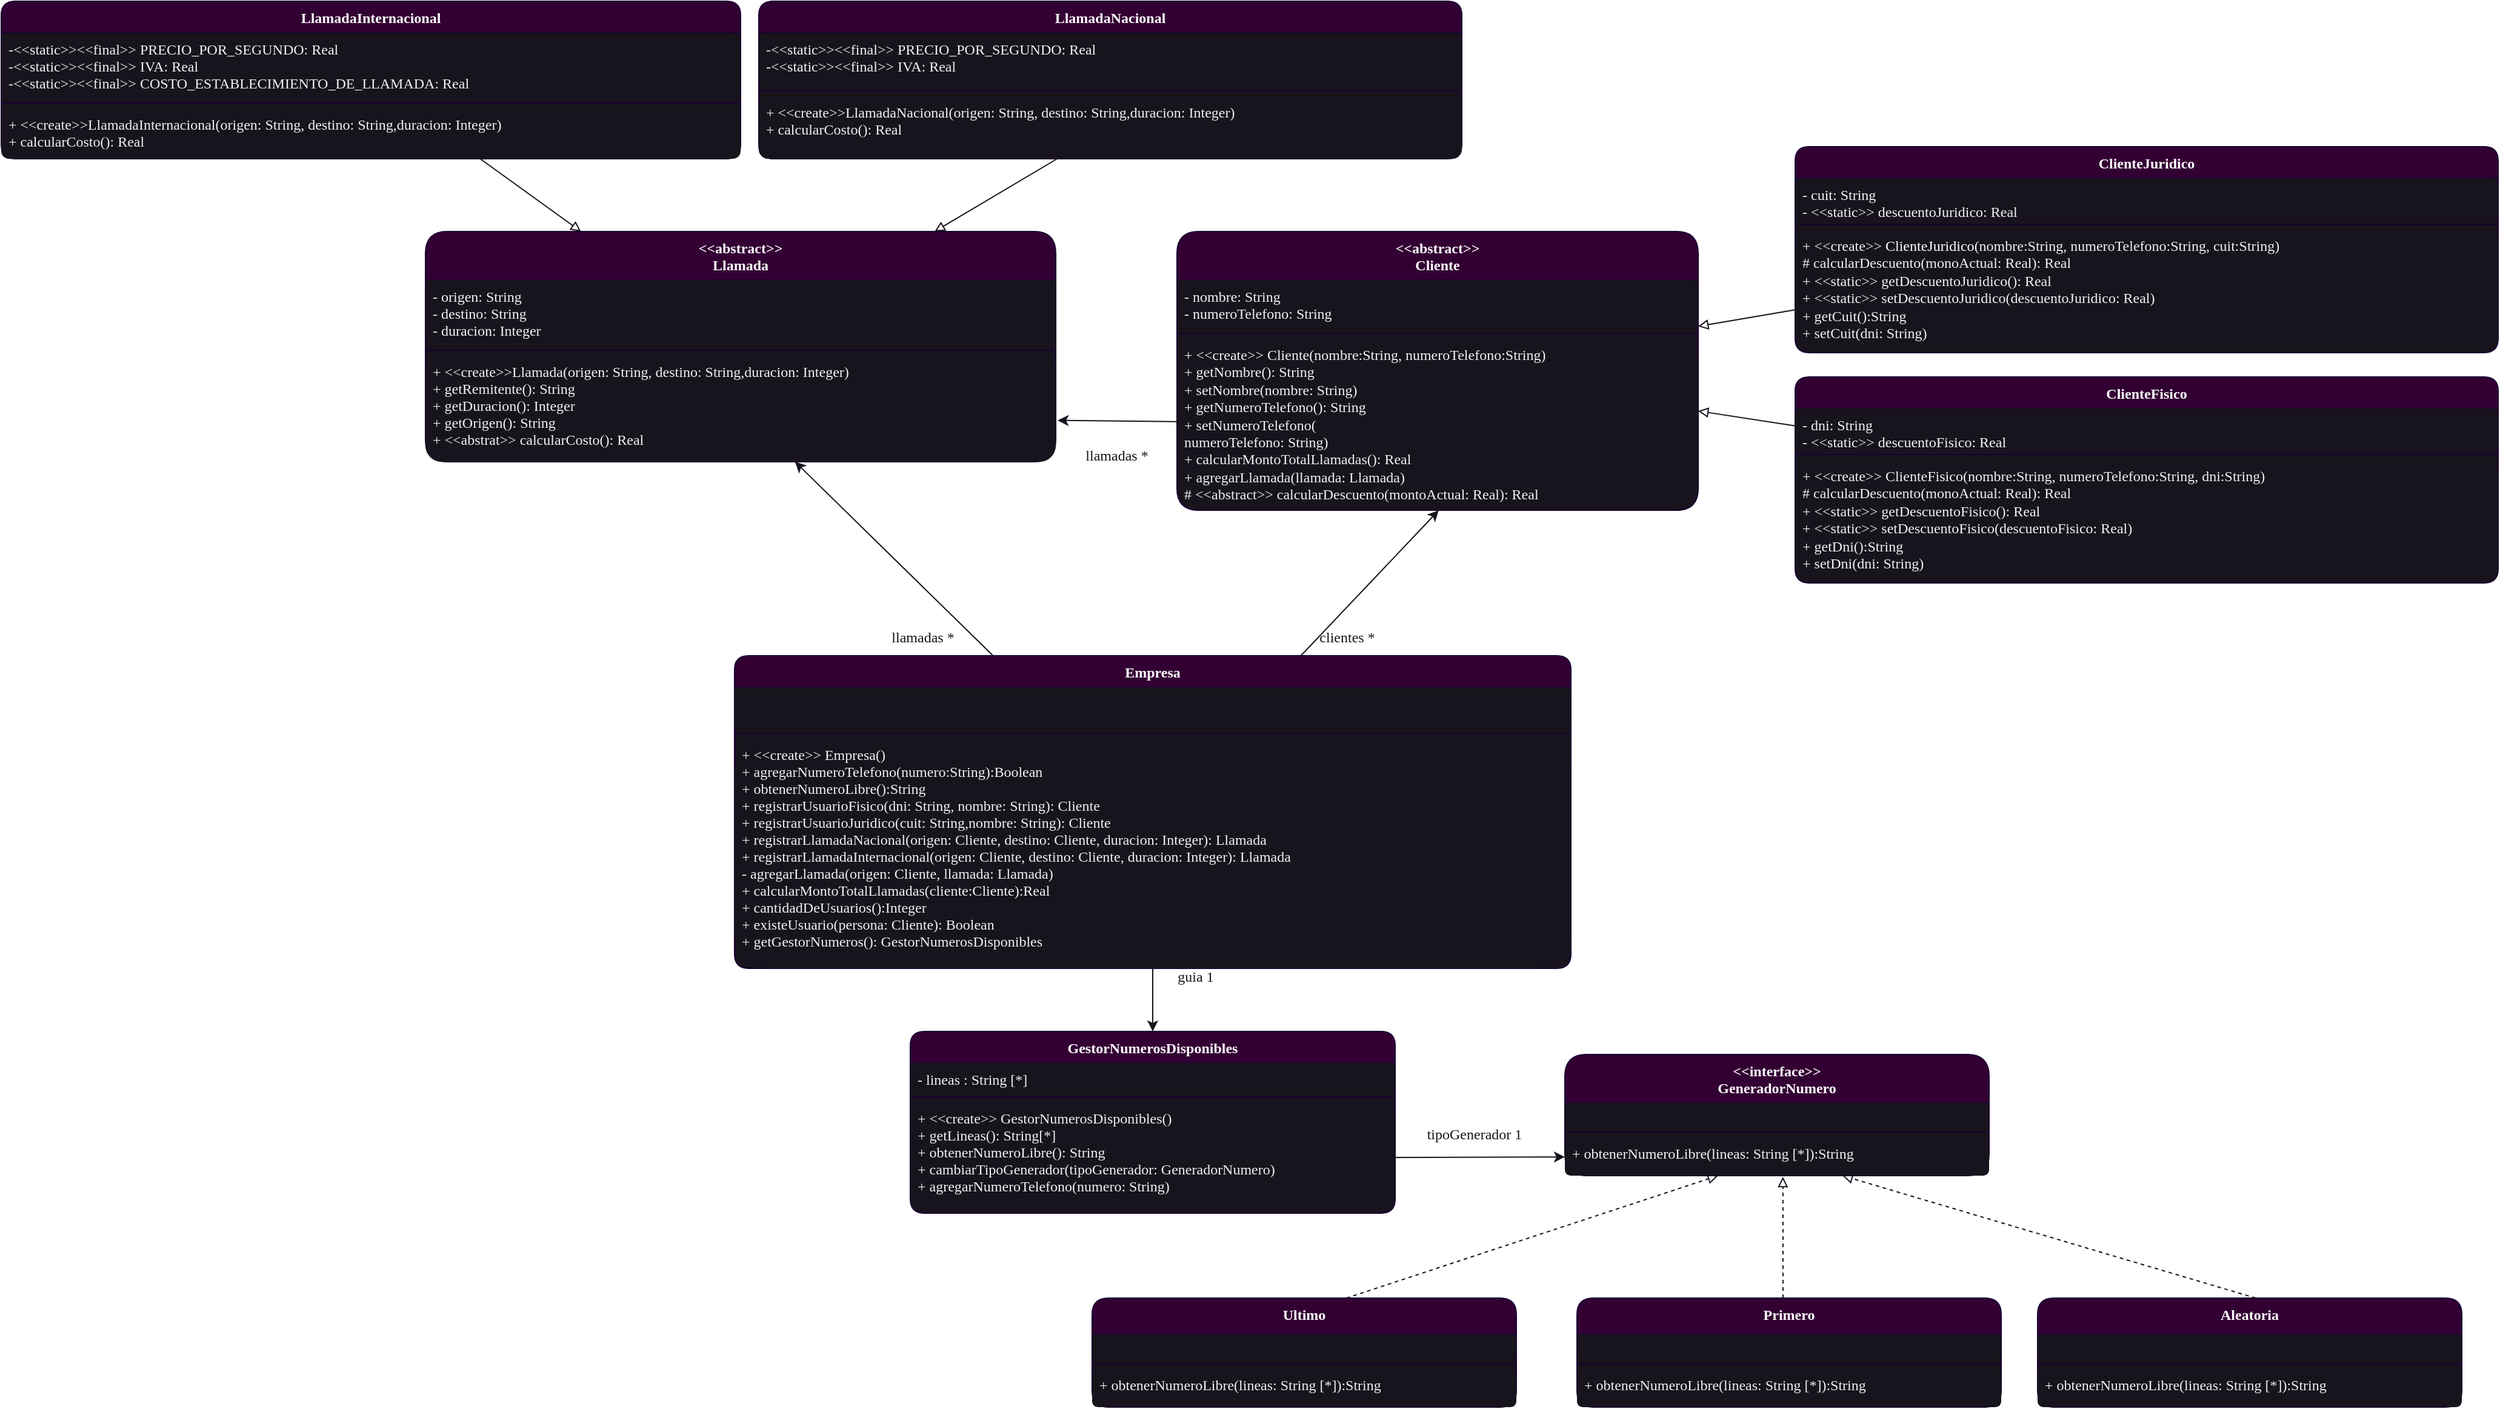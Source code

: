 <mxfile>
    <diagram id="ZDwx_2lt21PSLHX_r7NO" name="Page-1">
        <mxGraphModel dx="1711" dy="1157" grid="1" gridSize="10" guides="1" tooltips="1" connect="1" arrows="1" fold="1" page="1" pageScale="1" pageWidth="1169" pageHeight="827" background="#ffffff" math="0" shadow="0">
            <root>
                <mxCell id="0"/>
                <mxCell id="1" parent="0"/>
                <mxCell id="7" value="GestorNumerosDisponibles" style="swimlane;fontStyle=1;align=center;verticalAlign=top;childLayout=stackLayout;horizontal=1;startSize=26;horizontalStack=0;resizeParent=1;resizeParentMax=0;resizeLast=0;collapsible=1;marginBottom=0;fontFamily=JetBrains Mono;fontSource=https%3A%2F%2Ffonts.googleapis.com%2Fcss%3Ffamily%3DJetBrains%2BMono;swimlaneFillColor=#18141D;fillColor=#330033;fontColor=#ffffff;strokeColor=#190033;rounded=1;" parent="1" vertex="1">
                    <mxGeometry x="120" y="670" width="400" height="150" as="geometry"/>
                </mxCell>
                <mxCell id="8" value="- lineas : String [*]" style="text;strokeColor=none;fillColor=#18141D;align=left;verticalAlign=top;spacingLeft=4;spacingRight=4;overflow=hidden;rotatable=0;points=[[0,0.5],[1,0.5]];portConstraint=eastwest;fontFamily=JetBrains Mono;fontSource=https%3A%2F%2Ffonts.googleapis.com%2Fcss%3Ffamily%3DJetBrains%2BMono;rounded=1;fontColor=#F0F0F0;" parent="7" vertex="1">
                    <mxGeometry y="26" width="400" height="24" as="geometry"/>
                </mxCell>
                <mxCell id="9" value="" style="line;strokeWidth=1;fillColor=none;align=left;verticalAlign=middle;spacingTop=-1;spacingLeft=3;spacingRight=3;rotatable=0;labelPosition=right;points=[];portConstraint=eastwest;strokeColor=inherit;fontFamily=JetBrains Mono;fontSource=https%3A%2F%2Ffonts.googleapis.com%2Fcss%3Ffamily%3DJetBrains%2BMono;rounded=1;" parent="7" vertex="1">
                    <mxGeometry y="50" width="400" height="8" as="geometry"/>
                </mxCell>
                <mxCell id="10" value="+ &lt;&lt;create&gt;&gt; GestorNumerosDisponibles()&#10;+ getLineas(): String[*]&#10;+ obtenerNumeroLibre(): String&#10;+ cambiarTipoGenerador(tipoGenerador: GeneradorNumero)&#10;+ agregarNumeroTelefono(numero: String)" style="text;strokeColor=none;fillColor=#18141D;align=left;verticalAlign=top;spacingLeft=4;spacingRight=4;overflow=hidden;rotatable=0;points=[[0,0.5],[1,0.5]];portConstraint=eastwest;fontFamily=JetBrains Mono;fontSource=https%3A%2F%2Ffonts.googleapis.com%2Fcss%3Ffamily%3DJetBrains%2BMono;rounded=1;fontColor=#F0F0F0;" parent="7" vertex="1">
                    <mxGeometry y="58" width="400" height="92" as="geometry"/>
                </mxCell>
                <mxCell id="12" value="&lt;&lt;abstract&gt;&gt;&#10;Llamada" style="swimlane;fontStyle=1;align=center;verticalAlign=top;childLayout=stackLayout;horizontal=1;startSize=40;horizontalStack=0;resizeParent=1;resizeParentMax=0;resizeLast=0;collapsible=1;marginBottom=0;fontFamily=JetBrains Mono;fontSource=https%3A%2F%2Ffonts.googleapis.com%2Fcss%3Ffamily%3DJetBrains%2BMono;swimlaneFillColor=#18141D;fillColor=#330033;fontColor=#ffffff;strokeColor=#190033;rounded=1;" parent="1" vertex="1">
                    <mxGeometry x="-280" y="10" width="520" height="190" as="geometry"/>
                </mxCell>
                <mxCell id="13" value="- origen: String&#10;- destino: String&#10;- duracion: Integer" style="text;strokeColor=none;fillColor=#18141D;align=left;verticalAlign=top;spacingLeft=4;spacingRight=4;overflow=hidden;rotatable=0;points=[[0,0.5],[1,0.5]];portConstraint=eastwest;fontFamily=JetBrains Mono;fontSource=https%3A%2F%2Ffonts.googleapis.com%2Fcss%3Ffamily%3DJetBrains%2BMono;rounded=1;fontColor=#F0F0F0;" parent="12" vertex="1">
                    <mxGeometry y="40" width="520" height="54" as="geometry"/>
                </mxCell>
                <mxCell id="14" value="" style="line;strokeWidth=1;fillColor=none;align=left;verticalAlign=middle;spacingTop=-1;spacingLeft=3;spacingRight=3;rotatable=0;labelPosition=right;points=[];portConstraint=eastwest;strokeColor=inherit;fontFamily=JetBrains Mono;fontSource=https%3A%2F%2Ffonts.googleapis.com%2Fcss%3Ffamily%3DJetBrains%2BMono;rounded=1;" parent="12" vertex="1">
                    <mxGeometry y="94" width="520" height="8" as="geometry"/>
                </mxCell>
                <mxCell id="15" value="+ &lt;&lt;create&gt;&gt;Llamada(origen: String, destino: String,duracion: Integer)&#10;+ getRemitente(): String&#10;+ getDuracion(): Integer&#10;+ getOrigen(): String&#10;+ &lt;&lt;abstrat&gt;&gt; calcularCosto(): Real" style="text;strokeColor=none;fillColor=#18141D;align=left;verticalAlign=top;spacingLeft=4;spacingRight=4;overflow=hidden;rotatable=0;points=[[0,0.5],[1,0.5]];portConstraint=eastwest;fontFamily=JetBrains Mono;fontSource=https%3A%2F%2Ffonts.googleapis.com%2Fcss%3Ffamily%3DJetBrains%2BMono;rounded=1;fontColor=#F0F0F0;" parent="12" vertex="1">
                    <mxGeometry y="102" width="520" height="88" as="geometry"/>
                </mxCell>
                <mxCell id="16" value="&lt;&lt;abstract&gt;&gt;&#10;Cliente" style="swimlane;fontStyle=1;align=center;verticalAlign=top;childLayout=stackLayout;horizontal=1;startSize=40;horizontalStack=0;resizeParent=1;resizeParentMax=0;resizeLast=0;collapsible=1;marginBottom=0;fontFamily=JetBrains Mono;fontSource=https%3A%2F%2Ffonts.googleapis.com%2Fcss%3Ffamily%3DJetBrains%2BMono;swimlaneFillColor=#18141D;fillColor=#330033;fontColor=#ffffff;strokeColor=#190033;gradientColor=none;rounded=1;labelBackgroundColor=none;labelBorderColor=none;" parent="1" vertex="1">
                    <mxGeometry x="340" y="10" width="430" height="230" as="geometry"/>
                </mxCell>
                <mxCell id="17" value="- nombre: String&#10;- numeroTelefono: String" style="text;strokeColor=none;fillColor=#18141D;align=left;verticalAlign=top;spacingLeft=4;spacingRight=4;overflow=hidden;rotatable=0;points=[[0,0.5],[1,0.5]];portConstraint=eastwest;fontFamily=JetBrains Mono;fontSource=https%3A%2F%2Ffonts.googleapis.com%2Fcss%3Ffamily%3DJetBrains%2BMono;rounded=1;fontColor=#F0F0F0;" parent="16" vertex="1">
                    <mxGeometry y="40" width="430" height="40" as="geometry"/>
                </mxCell>
                <mxCell id="18" value="" style="line;strokeWidth=1;fillColor=none;align=left;verticalAlign=middle;spacingTop=-1;spacingLeft=3;spacingRight=3;rotatable=0;labelPosition=right;points=[];portConstraint=eastwest;strokeColor=inherit;fontFamily=JetBrains Mono;fontSource=https%3A%2F%2Ffonts.googleapis.com%2Fcss%3Ffamily%3DJetBrains%2BMono;rounded=1;" parent="16" vertex="1">
                    <mxGeometry y="80" width="430" height="8" as="geometry"/>
                </mxCell>
                <mxCell id="19" value="+ &amp;lt;&amp;lt;create&amp;gt;&amp;gt; Cliente(nombre:String, numeroTelefono:String)&lt;br&gt;+ getNombre(): String&lt;br&gt;+ setNombre(nombre: String)&lt;br&gt;+ getNumeroTelefono(): String&lt;br&gt;+ setNumeroTelefono(&lt;br&gt;numeroTelefono: String)&lt;br&gt;+ calcularMontoTotalLlamadas(): Real&lt;br&gt;+ agregarLlamada(llamada: Llamada)&lt;br&gt;# &amp;lt;&amp;lt;abstract&amp;gt;&amp;gt; calcularDescuento(montoActual: Real): Real" style="text;strokeColor=none;fillColor=#18141D;align=left;verticalAlign=top;spacingLeft=4;spacingRight=4;overflow=hidden;rotatable=0;points=[[0,0.5],[1,0.5]];portConstraint=eastwest;fontFamily=JetBrains Mono;fontSource=https%3A%2F%2Ffonts.googleapis.com%2Fcss%3Ffamily%3DJetBrains%2BMono;rounded=1;labelBackgroundColor=none;labelBorderColor=none;html=1;fontColor=#F0F0F0;" parent="16" vertex="1">
                    <mxGeometry y="88" width="430" height="142" as="geometry"/>
                </mxCell>
                <mxCell id="40" style="edgeStyle=none;html=1;labelBackgroundColor=#FFFFFF;strokeColor=#18141D;fontColor=#F0F0F0;" parent="1" source="20" target="15" edge="1">
                    <mxGeometry relative="1" as="geometry"/>
                </mxCell>
                <mxCell id="41" style="edgeStyle=none;html=1;entryX=0.502;entryY=1.001;entryDx=0;entryDy=0;entryPerimeter=0;labelBackgroundColor=#FFFFFF;strokeColor=#18141D;fontColor=#F0F0F0;" parent="1" source="20" target="19" edge="1">
                    <mxGeometry relative="1" as="geometry"/>
                </mxCell>
                <mxCell id="20" value="Empresa" style="swimlane;fontStyle=1;align=center;verticalAlign=top;childLayout=stackLayout;horizontal=1;startSize=26;horizontalStack=0;resizeParent=1;resizeParentMax=0;resizeLast=0;collapsible=1;marginBottom=0;fontFamily=JetBrains Mono;fontSource=https%3A%2F%2Ffonts.googleapis.com%2Fcss%3Ffamily%3DJetBrains%2BMono;swimlaneFillColor=#18141D;fillColor=#330033;fontColor=#FFFFFF;strokeColor=#190033;rounded=1;" parent="1" vertex="1">
                    <mxGeometry x="-25" y="360" width="690" height="258" as="geometry"/>
                </mxCell>
                <mxCell id="21" value="" style="text;strokeColor=none;fillColor=#18141D;align=left;verticalAlign=top;spacingLeft=4;spacingRight=4;overflow=hidden;rotatable=0;points=[[0,0.5],[1,0.5]];portConstraint=eastwest;fontFamily=JetBrains Mono;fontSource=https%3A%2F%2Ffonts.googleapis.com%2Fcss%3Ffamily%3DJetBrains%2BMono;rounded=1;fontColor=#F0F0F0;" parent="20" vertex="1">
                    <mxGeometry y="26" width="690" height="34" as="geometry"/>
                </mxCell>
                <mxCell id="22" value="" style="line;strokeWidth=1;fillColor=none;align=left;verticalAlign=middle;spacingTop=-1;spacingLeft=3;spacingRight=3;rotatable=0;labelPosition=right;points=[];portConstraint=eastwest;strokeColor=inherit;fontFamily=JetBrains Mono;fontSource=https%3A%2F%2Ffonts.googleapis.com%2Fcss%3Ffamily%3DJetBrains%2BMono;rounded=1;" parent="20" vertex="1">
                    <mxGeometry y="60" width="690" height="8" as="geometry"/>
                </mxCell>
                <mxCell id="23" value="+ &lt;&lt;create&gt;&gt; Empresa()&#10;+ agregarNumeroTelefono(numero:String):Boolean&#10;+ obtenerNumeroLibre():String&#10;+ registrarUsuarioFisico(dni: String, nombre: String): Cliente&#10;+ registrarUsuarioJuridico(cuit: String,nombre: String): Cliente&#10;+ registrarLlamadaNacional(origen: Cliente, destino: Cliente, duracion: Integer): Llamada&#10;+ registrarLlamadaInternacional(origen: Cliente, destino: Cliente, duracion: Integer): Llamada&#10;- agregarLlamada(origen: Cliente, llamada: Llamada)&#10;+ calcularMontoTotalLlamadas(cliente:Cliente):Real&#10;+ cantidadDeUsuarios():Integer&#10;+ existeUsuario(persona: Cliente): Boolean&#10;+ getGestorNumeros(): GestorNumerosDisponibles" style="text;strokeColor=none;fillColor=#18141D;align=left;verticalAlign=top;spacingLeft=4;spacingRight=4;overflow=hidden;rotatable=0;points=[[0,0.5],[1,0.5]];portConstraint=eastwest;fontFamily=JetBrains Mono;fontSource=https%3A%2F%2Ffonts.googleapis.com%2Fcss%3Ffamily%3DJetBrains%2BMono;rounded=1;shadow=0;glass=0;fontColor=#F0F0F0;" parent="20" vertex="1">
                    <mxGeometry y="68" width="690" height="190" as="geometry"/>
                </mxCell>
                <mxCell id="25" value="llamadas *" style="text;html=1;align=center;verticalAlign=middle;resizable=0;points=[];autosize=1;strokeColor=none;fillColor=none;fontFamily=JetBrains Mono;fontColor=#18141D;fontSource=https%3A%2F%2Ffonts.googleapis.com%2Fcss%3Ffamily%3DJetBrains%2BMono;rounded=1;" parent="1" vertex="1">
                    <mxGeometry x="240" y="180" width="100" height="30" as="geometry"/>
                </mxCell>
                <mxCell id="30" style="edgeStyle=none;html=1;entryX=1.003;entryY=0.612;entryDx=0;entryDy=0;entryPerimeter=0;fontFamily=JetBrains Mono;fontSource=https%3A%2F%2Ffonts.googleapis.com%2Fcss%3Ffamily%3DJetBrains%2BMono;fontColor=#FFFFFF;labelBackgroundColor=#FFFFFF;rounded=1;strokeColor=#18141D;" parent="1" source="19" target="15" edge="1">
                    <mxGeometry relative="1" as="geometry"/>
                </mxCell>
                <mxCell id="33" value="clientes *" style="text;html=1;align=center;verticalAlign=middle;resizable=0;points=[];autosize=1;strokeColor=none;fillColor=none;fontFamily=JetBrains Mono;fontColor=#18141D;fontSource=https%3A%2F%2Ffonts.googleapis.com%2Fcss%3Ffamily%3DJetBrains%2BMono;rounded=1;" parent="1" vertex="1">
                    <mxGeometry x="430" y="330" width="100" height="30" as="geometry"/>
                </mxCell>
                <mxCell id="37" value="guia 1" style="text;html=1;align=center;verticalAlign=middle;resizable=0;points=[];autosize=1;strokeColor=none;fillColor=none;fontFamily=JetBrains Mono;fontColor=#18141D;fontSource=https%3A%2F%2Ffonts.googleapis.com%2Fcss%3Ffamily%3DJetBrains%2BMono;rounded=1;" parent="1" vertex="1">
                    <mxGeometry x="320" y="610" width="70" height="30" as="geometry"/>
                </mxCell>
                <mxCell id="38" value="llamadas *" style="text;html=1;align=center;verticalAlign=middle;resizable=0;points=[];autosize=1;strokeColor=none;fillColor=none;fontFamily=JetBrains Mono;fontColor=#18141D;fontSource=https%3A%2F%2Ffonts.googleapis.com%2Fcss%3Ffamily%3DJetBrains%2BMono;rounded=1;labelBackgroundColor=none;" parent="1" vertex="1">
                    <mxGeometry x="80" y="330" width="100" height="30" as="geometry"/>
                </mxCell>
                <mxCell id="42" style="edgeStyle=none;html=1;labelBackgroundColor=#FFFFFF;strokeColor=#18141D;fontColor=#18141D;" parent="1" source="23" target="7" edge="1">
                    <mxGeometry relative="1" as="geometry"/>
                </mxCell>
                <mxCell id="43" value="&lt;&lt;interface&gt;&gt;&#10;GeneradorNumero" style="swimlane;fontStyle=1;align=center;verticalAlign=top;childLayout=stackLayout;horizontal=1;startSize=40;horizontalStack=0;resizeParent=1;resizeParentMax=0;resizeLast=0;collapsible=1;marginBottom=0;fontFamily=JetBrains Mono;fontSource=https%3A%2F%2Ffonts.googleapis.com%2Fcss%3Ffamily%3DJetBrains%2BMono;swimlaneFillColor=#18141D;fillColor=#330033;fontColor=#ffffff;strokeColor=#190033;rounded=1;" vertex="1" parent="1">
                    <mxGeometry x="660" y="689" width="350" height="100" as="geometry"/>
                </mxCell>
                <mxCell id="44" value="" style="text;strokeColor=none;fillColor=#18141D;align=left;verticalAlign=top;spacingLeft=4;spacingRight=4;overflow=hidden;rotatable=0;points=[[0,0.5],[1,0.5]];portConstraint=eastwest;fontFamily=JetBrains Mono;fontSource=https%3A%2F%2Ffonts.googleapis.com%2Fcss%3Ffamily%3DJetBrains%2BMono;rounded=1;fontColor=#F0F0F0;" vertex="1" parent="43">
                    <mxGeometry y="40" width="350" height="20" as="geometry"/>
                </mxCell>
                <mxCell id="45" value="" style="line;strokeWidth=1;fillColor=none;align=left;verticalAlign=middle;spacingTop=-1;spacingLeft=3;spacingRight=3;rotatable=0;labelPosition=right;points=[];portConstraint=eastwest;strokeColor=inherit;fontFamily=JetBrains Mono;fontSource=https%3A%2F%2Ffonts.googleapis.com%2Fcss%3Ffamily%3DJetBrains%2BMono;rounded=1;" vertex="1" parent="43">
                    <mxGeometry y="60" width="350" height="8" as="geometry"/>
                </mxCell>
                <mxCell id="46" value="+ obtenerNumeroLibre(lineas: String [*]):String" style="text;strokeColor=none;fillColor=#18141D;align=left;verticalAlign=top;spacingLeft=4;spacingRight=4;overflow=hidden;rotatable=0;points=[[0,0.5],[1,0.5]];portConstraint=eastwest;fontFamily=JetBrains Mono;fontSource=https%3A%2F%2Ffonts.googleapis.com%2Fcss%3Ffamily%3DJetBrains%2BMono;rounded=1;fontColor=#F0F0F0;" vertex="1" parent="43">
                    <mxGeometry y="68" width="350" height="32" as="geometry"/>
                </mxCell>
                <mxCell id="47" style="edgeStyle=none;html=1;labelBackgroundColor=#FFFFFF;strokeColor=#18141D;fontColor=#18141D;exitX=1;exitY=0.5;exitDx=0;exitDy=0;" edge="1" parent="1" source="10" target="46">
                    <mxGeometry relative="1" as="geometry">
                        <mxPoint x="470" y="730" as="sourcePoint"/>
                        <mxPoint x="470" y="800" as="targetPoint"/>
                    </mxGeometry>
                </mxCell>
                <mxCell id="48" value="tipoGenerador 1" style="text;html=1;align=center;verticalAlign=middle;resizable=0;points=[];autosize=1;strokeColor=none;fillColor=none;fontFamily=JetBrains Mono;fontColor=#18141D;fontSource=https%3A%2F%2Ffonts.googleapis.com%2Fcss%3Ffamily%3DJetBrains%2BMono;rounded=1;" vertex="1" parent="1">
                    <mxGeometry x="520" y="740" width="130" height="30" as="geometry"/>
                </mxCell>
                <mxCell id="49" value="Primero" style="swimlane;fontStyle=1;align=center;verticalAlign=top;childLayout=stackLayout;horizontal=1;startSize=30;horizontalStack=0;resizeParent=1;resizeParentMax=0;resizeLast=0;collapsible=1;marginBottom=0;fontFamily=JetBrains Mono;fontSource=https%3A%2F%2Ffonts.googleapis.com%2Fcss%3Ffamily%3DJetBrains%2BMono;swimlaneFillColor=#18141D;fillColor=#330033;fontColor=#ffffff;strokeColor=#190033;rounded=1;" vertex="1" parent="1">
                    <mxGeometry x="670" y="890" width="350" height="90" as="geometry"/>
                </mxCell>
                <mxCell id="61" style="edgeStyle=none;html=1;labelBackgroundColor=#FFFFFF;strokeColor=#18141D;fontColor=#18141D;exitX=1;exitY=0.5;exitDx=0;exitDy=0;entryX=0.514;entryY=1.031;entryDx=0;entryDy=0;entryPerimeter=0;endArrow=block;endFill=0;dashed=1;" edge="1" parent="49" target="46">
                    <mxGeometry relative="1" as="geometry">
                        <mxPoint x="170" as="sourcePoint"/>
                        <mxPoint x="360" as="targetPoint"/>
                    </mxGeometry>
                </mxCell>
                <mxCell id="50" value="" style="text;strokeColor=none;fillColor=#18141D;align=left;verticalAlign=top;spacingLeft=4;spacingRight=4;overflow=hidden;rotatable=0;points=[[0,0.5],[1,0.5]];portConstraint=eastwest;fontFamily=JetBrains Mono;fontSource=https%3A%2F%2Ffonts.googleapis.com%2Fcss%3Ffamily%3DJetBrains%2BMono;rounded=1;fontColor=#F0F0F0;" vertex="1" parent="49">
                    <mxGeometry y="30" width="350" height="20" as="geometry"/>
                </mxCell>
                <mxCell id="51" value="" style="line;strokeWidth=1;fillColor=none;align=left;verticalAlign=middle;spacingTop=-1;spacingLeft=3;spacingRight=3;rotatable=0;labelPosition=right;points=[];portConstraint=eastwest;strokeColor=inherit;fontFamily=JetBrains Mono;fontSource=https%3A%2F%2Ffonts.googleapis.com%2Fcss%3Ffamily%3DJetBrains%2BMono;rounded=1;" vertex="1" parent="49">
                    <mxGeometry y="50" width="350" height="8" as="geometry"/>
                </mxCell>
                <mxCell id="52" value="+ obtenerNumeroLibre(lineas: String [*]):String" style="text;strokeColor=none;fillColor=#18141D;align=left;verticalAlign=top;spacingLeft=4;spacingRight=4;overflow=hidden;rotatable=0;points=[[0,0.5],[1,0.5]];portConstraint=eastwest;fontFamily=JetBrains Mono;fontSource=https%3A%2F%2Ffonts.googleapis.com%2Fcss%3Ffamily%3DJetBrains%2BMono;rounded=1;fontColor=#F0F0F0;" vertex="1" parent="49">
                    <mxGeometry y="58" width="350" height="32" as="geometry"/>
                </mxCell>
                <mxCell id="53" value="Ultimo" style="swimlane;fontStyle=1;align=center;verticalAlign=top;childLayout=stackLayout;horizontal=1;startSize=30;horizontalStack=0;resizeParent=1;resizeParentMax=0;resizeLast=0;collapsible=1;marginBottom=0;fontFamily=JetBrains Mono;fontSource=https%3A%2F%2Ffonts.googleapis.com%2Fcss%3Ffamily%3DJetBrains%2BMono;swimlaneFillColor=#18141D;fillColor=#330033;fontColor=#ffffff;strokeColor=#190033;rounded=1;" vertex="1" parent="1">
                    <mxGeometry x="270" y="890" width="350" height="90" as="geometry"/>
                </mxCell>
                <mxCell id="54" value="" style="text;strokeColor=none;fillColor=#18141D;align=left;verticalAlign=top;spacingLeft=4;spacingRight=4;overflow=hidden;rotatable=0;points=[[0,0.5],[1,0.5]];portConstraint=eastwest;fontFamily=JetBrains Mono;fontSource=https%3A%2F%2Ffonts.googleapis.com%2Fcss%3Ffamily%3DJetBrains%2BMono;rounded=1;fontColor=#F0F0F0;" vertex="1" parent="53">
                    <mxGeometry y="30" width="350" height="20" as="geometry"/>
                </mxCell>
                <mxCell id="55" value="" style="line;strokeWidth=1;fillColor=none;align=left;verticalAlign=middle;spacingTop=-1;spacingLeft=3;spacingRight=3;rotatable=0;labelPosition=right;points=[];portConstraint=eastwest;strokeColor=inherit;fontFamily=JetBrains Mono;fontSource=https%3A%2F%2Ffonts.googleapis.com%2Fcss%3Ffamily%3DJetBrains%2BMono;rounded=1;" vertex="1" parent="53">
                    <mxGeometry y="50" width="350" height="8" as="geometry"/>
                </mxCell>
                <mxCell id="56" value="+ obtenerNumeroLibre(lineas: String [*]):String" style="text;strokeColor=none;fillColor=#18141D;align=left;verticalAlign=top;spacingLeft=4;spacingRight=4;overflow=hidden;rotatable=0;points=[[0,0.5],[1,0.5]];portConstraint=eastwest;fontFamily=JetBrains Mono;fontSource=https%3A%2F%2Ffonts.googleapis.com%2Fcss%3Ffamily%3DJetBrains%2BMono;rounded=1;fontColor=#F0F0F0;" vertex="1" parent="53">
                    <mxGeometry y="58" width="350" height="32" as="geometry"/>
                </mxCell>
                <mxCell id="57" value="Aleatoria" style="swimlane;fontStyle=1;align=center;verticalAlign=top;childLayout=stackLayout;horizontal=1;startSize=30;horizontalStack=0;resizeParent=1;resizeParentMax=0;resizeLast=0;collapsible=1;marginBottom=0;fontFamily=JetBrains Mono;fontSource=https%3A%2F%2Ffonts.googleapis.com%2Fcss%3Ffamily%3DJetBrains%2BMono;swimlaneFillColor=#18141D;fillColor=#330033;fontColor=#ffffff;strokeColor=#190033;rounded=1;" vertex="1" parent="1">
                    <mxGeometry x="1050" y="890" width="350" height="90" as="geometry"/>
                </mxCell>
                <mxCell id="58" value="" style="text;strokeColor=none;fillColor=#18141D;align=left;verticalAlign=top;spacingLeft=4;spacingRight=4;overflow=hidden;rotatable=0;points=[[0,0.5],[1,0.5]];portConstraint=eastwest;fontFamily=JetBrains Mono;fontSource=https%3A%2F%2Ffonts.googleapis.com%2Fcss%3Ffamily%3DJetBrains%2BMono;rounded=1;fontColor=#F0F0F0;" vertex="1" parent="57">
                    <mxGeometry y="30" width="350" height="20" as="geometry"/>
                </mxCell>
                <mxCell id="59" value="" style="line;strokeWidth=1;fillColor=none;align=left;verticalAlign=middle;spacingTop=-1;spacingLeft=3;spacingRight=3;rotatable=0;labelPosition=right;points=[];portConstraint=eastwest;strokeColor=inherit;fontFamily=JetBrains Mono;fontSource=https%3A%2F%2Ffonts.googleapis.com%2Fcss%3Ffamily%3DJetBrains%2BMono;rounded=1;" vertex="1" parent="57">
                    <mxGeometry y="50" width="350" height="8" as="geometry"/>
                </mxCell>
                <mxCell id="60" value="+ obtenerNumeroLibre(lineas: String [*]):String" style="text;strokeColor=none;fillColor=#18141D;align=left;verticalAlign=top;spacingLeft=4;spacingRight=4;overflow=hidden;rotatable=0;points=[[0,0.5],[1,0.5]];portConstraint=eastwest;fontFamily=JetBrains Mono;fontSource=https%3A%2F%2Ffonts.googleapis.com%2Fcss%3Ffamily%3DJetBrains%2BMono;rounded=1;fontColor=#F0F0F0;" vertex="1" parent="57">
                    <mxGeometry y="58" width="350" height="32" as="geometry"/>
                </mxCell>
                <mxCell id="62" style="edgeStyle=none;html=1;labelBackgroundColor=#FFFFFF;strokeColor=#18141D;fontColor=#18141D;exitX=1;exitY=0.5;exitDx=0;exitDy=0;endArrow=block;endFill=0;dashed=1;" edge="1" parent="1" target="46">
                    <mxGeometry relative="1" as="geometry">
                        <mxPoint x="479.76" y="890" as="sourcePoint"/>
                        <mxPoint x="479.66" y="789.992" as="targetPoint"/>
                    </mxGeometry>
                </mxCell>
                <mxCell id="63" style="edgeStyle=none;html=1;labelBackgroundColor=#FFFFFF;strokeColor=#18141D;fontColor=#18141D;exitX=1;exitY=0.5;exitDx=0;exitDy=0;endArrow=block;endFill=0;dashed=1;" edge="1" parent="1" target="46">
                    <mxGeometry relative="1" as="geometry">
                        <mxPoint x="1230.0" y="890" as="sourcePoint"/>
                        <mxPoint x="990" y="820" as="targetPoint"/>
                    </mxGeometry>
                </mxCell>
                <mxCell id="65" value="LlamadaNacional" style="swimlane;fontStyle=1;align=center;verticalAlign=top;childLayout=stackLayout;horizontal=1;startSize=26;horizontalStack=0;resizeParent=1;resizeParentMax=0;resizeLast=0;collapsible=1;marginBottom=0;fontFamily=JetBrains Mono;fontSource=https%3A%2F%2Ffonts.googleapis.com%2Fcss%3Ffamily%3DJetBrains%2BMono;swimlaneFillColor=#18141D;fillColor=#330033;fontColor=#ffffff;strokeColor=#190033;rounded=1;" vertex="1" parent="1">
                    <mxGeometry x="-5" y="-180" width="580" height="130" as="geometry"/>
                </mxCell>
                <mxCell id="66" value="-&lt;&lt;static&gt;&gt;&lt;&lt;final&gt;&gt; PRECIO_POR_SEGUNDO: Real&#10;-&lt;&lt;static&gt;&gt;&lt;&lt;final&gt;&gt; IVA: Real" style="text;strokeColor=none;fillColor=#18141D;align=left;verticalAlign=top;spacingLeft=4;spacingRight=4;overflow=hidden;rotatable=0;points=[[0,0.5],[1,0.5]];portConstraint=eastwest;fontFamily=JetBrains Mono;fontSource=https%3A%2F%2Ffonts.googleapis.com%2Fcss%3Ffamily%3DJetBrains%2BMono;rounded=1;fontColor=#F0F0F0;" vertex="1" parent="65">
                    <mxGeometry y="26" width="580" height="44" as="geometry"/>
                </mxCell>
                <mxCell id="67" value="" style="line;strokeWidth=1;fillColor=none;align=left;verticalAlign=middle;spacingTop=-1;spacingLeft=3;spacingRight=3;rotatable=0;labelPosition=right;points=[];portConstraint=eastwest;strokeColor=inherit;fontFamily=JetBrains Mono;fontSource=https%3A%2F%2Ffonts.googleapis.com%2Fcss%3Ffamily%3DJetBrains%2BMono;rounded=1;" vertex="1" parent="65">
                    <mxGeometry y="70" width="580" height="8" as="geometry"/>
                </mxCell>
                <mxCell id="68" value="+ &lt;&lt;create&gt;&gt;LlamadaNacional(origen: String, destino: String,duracion: Integer)&#10;+ calcularCosto(): Real" style="text;strokeColor=none;fillColor=#18141D;align=left;verticalAlign=top;spacingLeft=4;spacingRight=4;overflow=hidden;rotatable=0;points=[[0,0.5],[1,0.5]];portConstraint=eastwest;fontFamily=JetBrains Mono;fontSource=https%3A%2F%2Ffonts.googleapis.com%2Fcss%3Ffamily%3DJetBrains%2BMono;rounded=1;fontColor=#F0F0F0;" vertex="1" parent="65">
                    <mxGeometry y="78" width="580" height="52" as="geometry"/>
                </mxCell>
                <mxCell id="69" value="LlamadaInternacional" style="swimlane;fontStyle=1;align=center;verticalAlign=top;childLayout=stackLayout;horizontal=1;startSize=26;horizontalStack=0;resizeParent=1;resizeParentMax=0;resizeLast=0;collapsible=1;marginBottom=0;fontFamily=JetBrains Mono;fontSource=https%3A%2F%2Ffonts.googleapis.com%2Fcss%3Ffamily%3DJetBrains%2BMono;swimlaneFillColor=#18141D;fillColor=#330033;fontColor=#ffffff;strokeColor=#190033;rounded=1;" vertex="1" parent="1">
                    <mxGeometry x="-630" y="-180" width="610" height="130" as="geometry"/>
                </mxCell>
                <mxCell id="70" value="-&lt;&lt;static&gt;&gt;&lt;&lt;final&gt;&gt; PRECIO_POR_SEGUNDO: Real&#10;-&lt;&lt;static&gt;&gt;&lt;&lt;final&gt;&gt; IVA: Real&#10;-&lt;&lt;static&gt;&gt;&lt;&lt;final&gt;&gt; COSTO_ESTABLECIMIENTO_DE_LLAMADA: Real" style="text;strokeColor=none;fillColor=#18141D;align=left;verticalAlign=top;spacingLeft=4;spacingRight=4;overflow=hidden;rotatable=0;points=[[0,0.5],[1,0.5]];portConstraint=eastwest;fontFamily=JetBrains Mono;fontSource=https%3A%2F%2Ffonts.googleapis.com%2Fcss%3Ffamily%3DJetBrains%2BMono;rounded=1;fontColor=#F0F0F0;" vertex="1" parent="69">
                    <mxGeometry y="26" width="610" height="54" as="geometry"/>
                </mxCell>
                <mxCell id="71" value="" style="line;strokeWidth=1;fillColor=none;align=left;verticalAlign=middle;spacingTop=-1;spacingLeft=3;spacingRight=3;rotatable=0;labelPosition=right;points=[];portConstraint=eastwest;strokeColor=inherit;fontFamily=JetBrains Mono;fontSource=https%3A%2F%2Ffonts.googleapis.com%2Fcss%3Ffamily%3DJetBrains%2BMono;rounded=1;" vertex="1" parent="69">
                    <mxGeometry y="80" width="610" height="8" as="geometry"/>
                </mxCell>
                <mxCell id="72" value="+ &lt;&lt;create&gt;&gt;LlamadaInternacional(origen: String, destino: String,duracion: Integer)&#10;+ calcularCosto(): Real" style="text;strokeColor=none;fillColor=#18141D;align=left;verticalAlign=top;spacingLeft=4;spacingRight=4;overflow=hidden;rotatable=0;points=[[0,0.5],[1,0.5]];portConstraint=eastwest;fontFamily=JetBrains Mono;fontSource=https%3A%2F%2Ffonts.googleapis.com%2Fcss%3Ffamily%3DJetBrains%2BMono;rounded=1;fontColor=#F0F0F0;" vertex="1" parent="69">
                    <mxGeometry y="88" width="610" height="42" as="geometry"/>
                </mxCell>
                <mxCell id="73" style="edgeStyle=none;html=1;labelBackgroundColor=#FFFFFF;strokeColor=#18141D;fontColor=#F0F0F0;endArrow=block;endFill=0;" edge="1" parent="1" source="69" target="12">
                    <mxGeometry relative="1" as="geometry">
                        <mxPoint x="-14.7" y="36.66" as="sourcePoint"/>
                        <mxPoint x="-70" y="-50" as="targetPoint"/>
                    </mxGeometry>
                </mxCell>
                <mxCell id="74" style="edgeStyle=none;html=1;labelBackgroundColor=#FFFFFF;strokeColor=#18141D;fontColor=#F0F0F0;endArrow=block;endFill=0;" edge="1" parent="1" source="68" target="12">
                    <mxGeometry relative="1" as="geometry">
                        <mxPoint x="-2.08" y="-70.004" as="sourcePoint"/>
                        <mxPoint x="120" y="13.34" as="targetPoint"/>
                    </mxGeometry>
                </mxCell>
                <mxCell id="75" value="ClienteFisico" style="swimlane;fontStyle=1;align=center;verticalAlign=top;childLayout=stackLayout;horizontal=1;startSize=26;horizontalStack=0;resizeParent=1;resizeParentMax=0;resizeLast=0;collapsible=1;marginBottom=0;fontFamily=JetBrains Mono;fontSource=https%3A%2F%2Ffonts.googleapis.com%2Fcss%3Ffamily%3DJetBrains%2BMono;swimlaneFillColor=#18141D;fillColor=#330033;fontColor=#ffffff;strokeColor=#190033;gradientColor=none;rounded=1;labelBackgroundColor=none;labelBorderColor=none;" vertex="1" parent="1">
                    <mxGeometry x="850" y="130" width="580" height="170" as="geometry"/>
                </mxCell>
                <mxCell id="76" value="- dni: String&#10;- &lt;&lt;static&gt;&gt; descuentoFisico: Real" style="text;strokeColor=none;fillColor=#18141D;align=left;verticalAlign=top;spacingLeft=4;spacingRight=4;overflow=hidden;rotatable=0;points=[[0,0.5],[1,0.5]];portConstraint=eastwest;fontFamily=JetBrains Mono;fontSource=https%3A%2F%2Ffonts.googleapis.com%2Fcss%3Ffamily%3DJetBrains%2BMono;rounded=1;fontColor=#F0F0F0;" vertex="1" parent="75">
                    <mxGeometry y="26" width="580" height="34" as="geometry"/>
                </mxCell>
                <mxCell id="77" value="" style="line;strokeWidth=1;fillColor=none;align=left;verticalAlign=middle;spacingTop=-1;spacingLeft=3;spacingRight=3;rotatable=0;labelPosition=right;points=[];portConstraint=eastwest;strokeColor=inherit;fontFamily=JetBrains Mono;fontSource=https%3A%2F%2Ffonts.googleapis.com%2Fcss%3Ffamily%3DJetBrains%2BMono;rounded=1;" vertex="1" parent="75">
                    <mxGeometry y="60" width="580" height="8" as="geometry"/>
                </mxCell>
                <mxCell id="78" value="+ &amp;lt;&amp;lt;create&amp;gt;&amp;gt; ClienteFisico(nombre:String, numeroTelefono:String, dni:String)&lt;br&gt;# calcularDescuento(monoActual: Real): Real&lt;br&gt;+ &amp;lt;&amp;lt;static&amp;gt;&amp;gt; getDescuentoFisico(): Real&lt;br&gt;+ &amp;lt;&amp;lt;static&amp;gt;&amp;gt; setDescuentoFisico(descuentoFisico: Real)&lt;br&gt;+ getDni():String&lt;br&gt;+ setDni(dni: String)" style="text;strokeColor=none;fillColor=#18141D;align=left;verticalAlign=top;spacingLeft=4;spacingRight=4;overflow=hidden;rotatable=0;points=[[0,0.5],[1,0.5]];portConstraint=eastwest;fontFamily=JetBrains Mono;fontSource=https%3A%2F%2Ffonts.googleapis.com%2Fcss%3Ffamily%3DJetBrains%2BMono;rounded=1;labelBackgroundColor=none;labelBorderColor=none;html=1;fontColor=#F0F0F0;" vertex="1" parent="75">
                    <mxGeometry y="68" width="580" height="102" as="geometry"/>
                </mxCell>
                <mxCell id="79" value="ClienteJuridico" style="swimlane;fontStyle=1;align=center;verticalAlign=top;childLayout=stackLayout;horizontal=1;startSize=26;horizontalStack=0;resizeParent=1;resizeParentMax=0;resizeLast=0;collapsible=1;marginBottom=0;fontFamily=JetBrains Mono;fontSource=https%3A%2F%2Ffonts.googleapis.com%2Fcss%3Ffamily%3DJetBrains%2BMono;swimlaneFillColor=#18141D;fillColor=#330033;fontColor=#ffffff;strokeColor=#190033;gradientColor=none;rounded=1;labelBackgroundColor=none;labelBorderColor=none;" vertex="1" parent="1">
                    <mxGeometry x="850" y="-60" width="580" height="170" as="geometry"/>
                </mxCell>
                <mxCell id="80" value="- cuit: String&#10;- &lt;&lt;static&gt;&gt; descuentoJuridico: Real" style="text;strokeColor=none;fillColor=#18141D;align=left;verticalAlign=top;spacingLeft=4;spacingRight=4;overflow=hidden;rotatable=0;points=[[0,0.5],[1,0.5]];portConstraint=eastwest;fontFamily=JetBrains Mono;fontSource=https%3A%2F%2Ffonts.googleapis.com%2Fcss%3Ffamily%3DJetBrains%2BMono;rounded=1;fontColor=#F0F0F0;" vertex="1" parent="79">
                    <mxGeometry y="26" width="580" height="34" as="geometry"/>
                </mxCell>
                <mxCell id="81" value="" style="line;strokeWidth=1;fillColor=none;align=left;verticalAlign=middle;spacingTop=-1;spacingLeft=3;spacingRight=3;rotatable=0;labelPosition=right;points=[];portConstraint=eastwest;strokeColor=inherit;fontFamily=JetBrains Mono;fontSource=https%3A%2F%2Ffonts.googleapis.com%2Fcss%3Ffamily%3DJetBrains%2BMono;rounded=1;" vertex="1" parent="79">
                    <mxGeometry y="60" width="580" height="8" as="geometry"/>
                </mxCell>
                <mxCell id="82" value="+ &amp;lt;&amp;lt;create&amp;gt;&amp;gt;&amp;nbsp;&lt;span style=&quot;color: rgb(255, 255, 255); text-align: center;&quot;&gt;ClienteJuridico&lt;/span&gt;(nombre:String, numeroTelefono:String, cuit:String)&lt;br&gt;# calcularDescuento(monoActual: Real): Real&lt;br&gt;+ &amp;lt;&amp;lt;static&amp;gt;&amp;gt; getDescuentoJuridico(): Real&lt;br&gt;+ &amp;lt;&amp;lt;static&amp;gt;&amp;gt; setDescuentoJuridico(descuentoJuridico: Real)&lt;br&gt;+ getCuit():String&lt;br&gt;+ setCuit(dni: String)" style="text;strokeColor=none;fillColor=#18141D;align=left;verticalAlign=top;spacingLeft=4;spacingRight=4;overflow=hidden;rotatable=0;points=[[0,0.5],[1,0.5]];portConstraint=eastwest;fontFamily=JetBrains Mono;fontSource=https%3A%2F%2Ffonts.googleapis.com%2Fcss%3Ffamily%3DJetBrains%2BMono;rounded=1;labelBackgroundColor=none;labelBorderColor=none;html=1;fontColor=#F0F0F0;" vertex="1" parent="79">
                    <mxGeometry y="68" width="580" height="102" as="geometry"/>
                </mxCell>
                <mxCell id="84" style="edgeStyle=none;html=1;labelBackgroundColor=#FFFFFF;strokeColor=#18141D;fontColor=#F0F0F0;endArrow=block;endFill=0;" edge="1" parent="1" source="79" target="16">
                    <mxGeometry relative="1" as="geometry">
                        <mxPoint x="884.105" y="-220" as="sourcePoint"/>
                        <mxPoint x="785.891" as="targetPoint"/>
                    </mxGeometry>
                </mxCell>
                <mxCell id="85" style="edgeStyle=none;html=1;labelBackgroundColor=#FFFFFF;strokeColor=#18141D;fontColor=#F0F0F0;endArrow=block;endFill=0;" edge="1" parent="1" source="75" target="16">
                    <mxGeometry relative="1" as="geometry">
                        <mxPoint x="970" y="18.453" as="sourcePoint"/>
                        <mxPoint x="780.0" y="73.129" as="targetPoint"/>
                    </mxGeometry>
                </mxCell>
            </root>
        </mxGraphModel>
    </diagram>
</mxfile>
